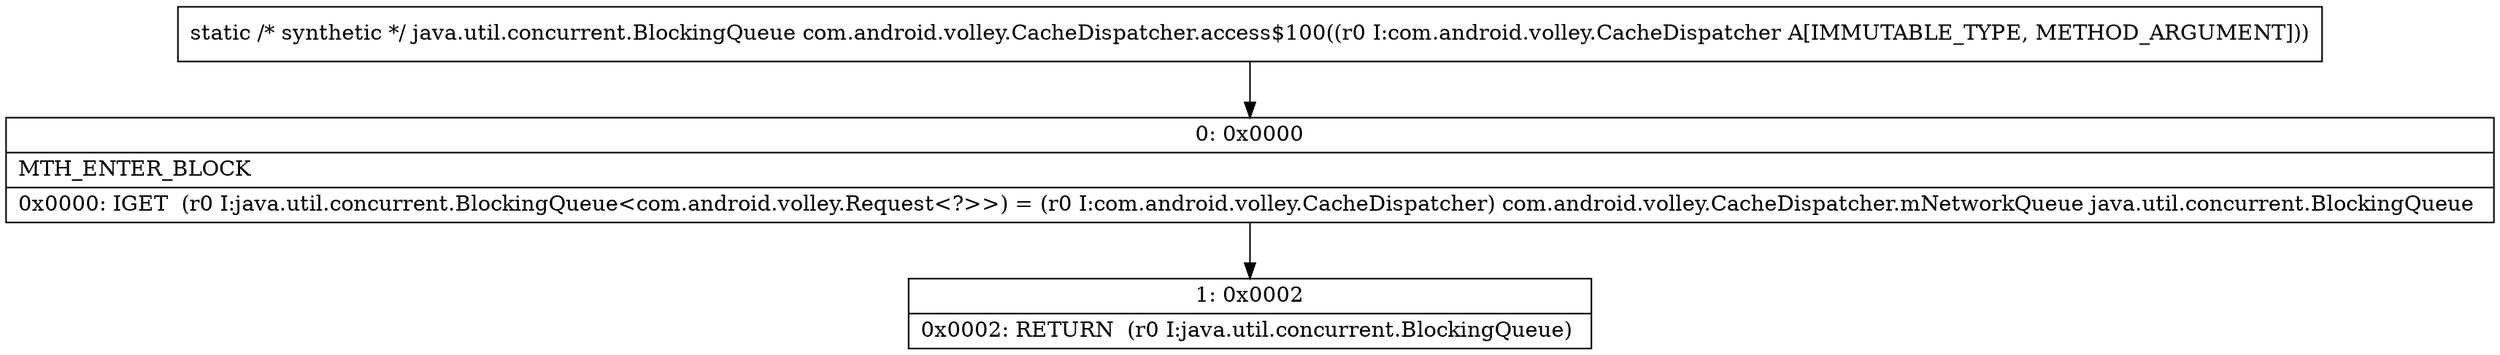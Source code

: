 digraph "CFG forcom.android.volley.CacheDispatcher.access$100(Lcom\/android\/volley\/CacheDispatcher;)Ljava\/util\/concurrent\/BlockingQueue;" {
Node_0 [shape=record,label="{0\:\ 0x0000|MTH_ENTER_BLOCK\l|0x0000: IGET  (r0 I:java.util.concurrent.BlockingQueue\<com.android.volley.Request\<?\>\>) = (r0 I:com.android.volley.CacheDispatcher) com.android.volley.CacheDispatcher.mNetworkQueue java.util.concurrent.BlockingQueue \l}"];
Node_1 [shape=record,label="{1\:\ 0x0002|0x0002: RETURN  (r0 I:java.util.concurrent.BlockingQueue) \l}"];
MethodNode[shape=record,label="{static \/* synthetic *\/ java.util.concurrent.BlockingQueue com.android.volley.CacheDispatcher.access$100((r0 I:com.android.volley.CacheDispatcher A[IMMUTABLE_TYPE, METHOD_ARGUMENT])) }"];
MethodNode -> Node_0;
Node_0 -> Node_1;
}

